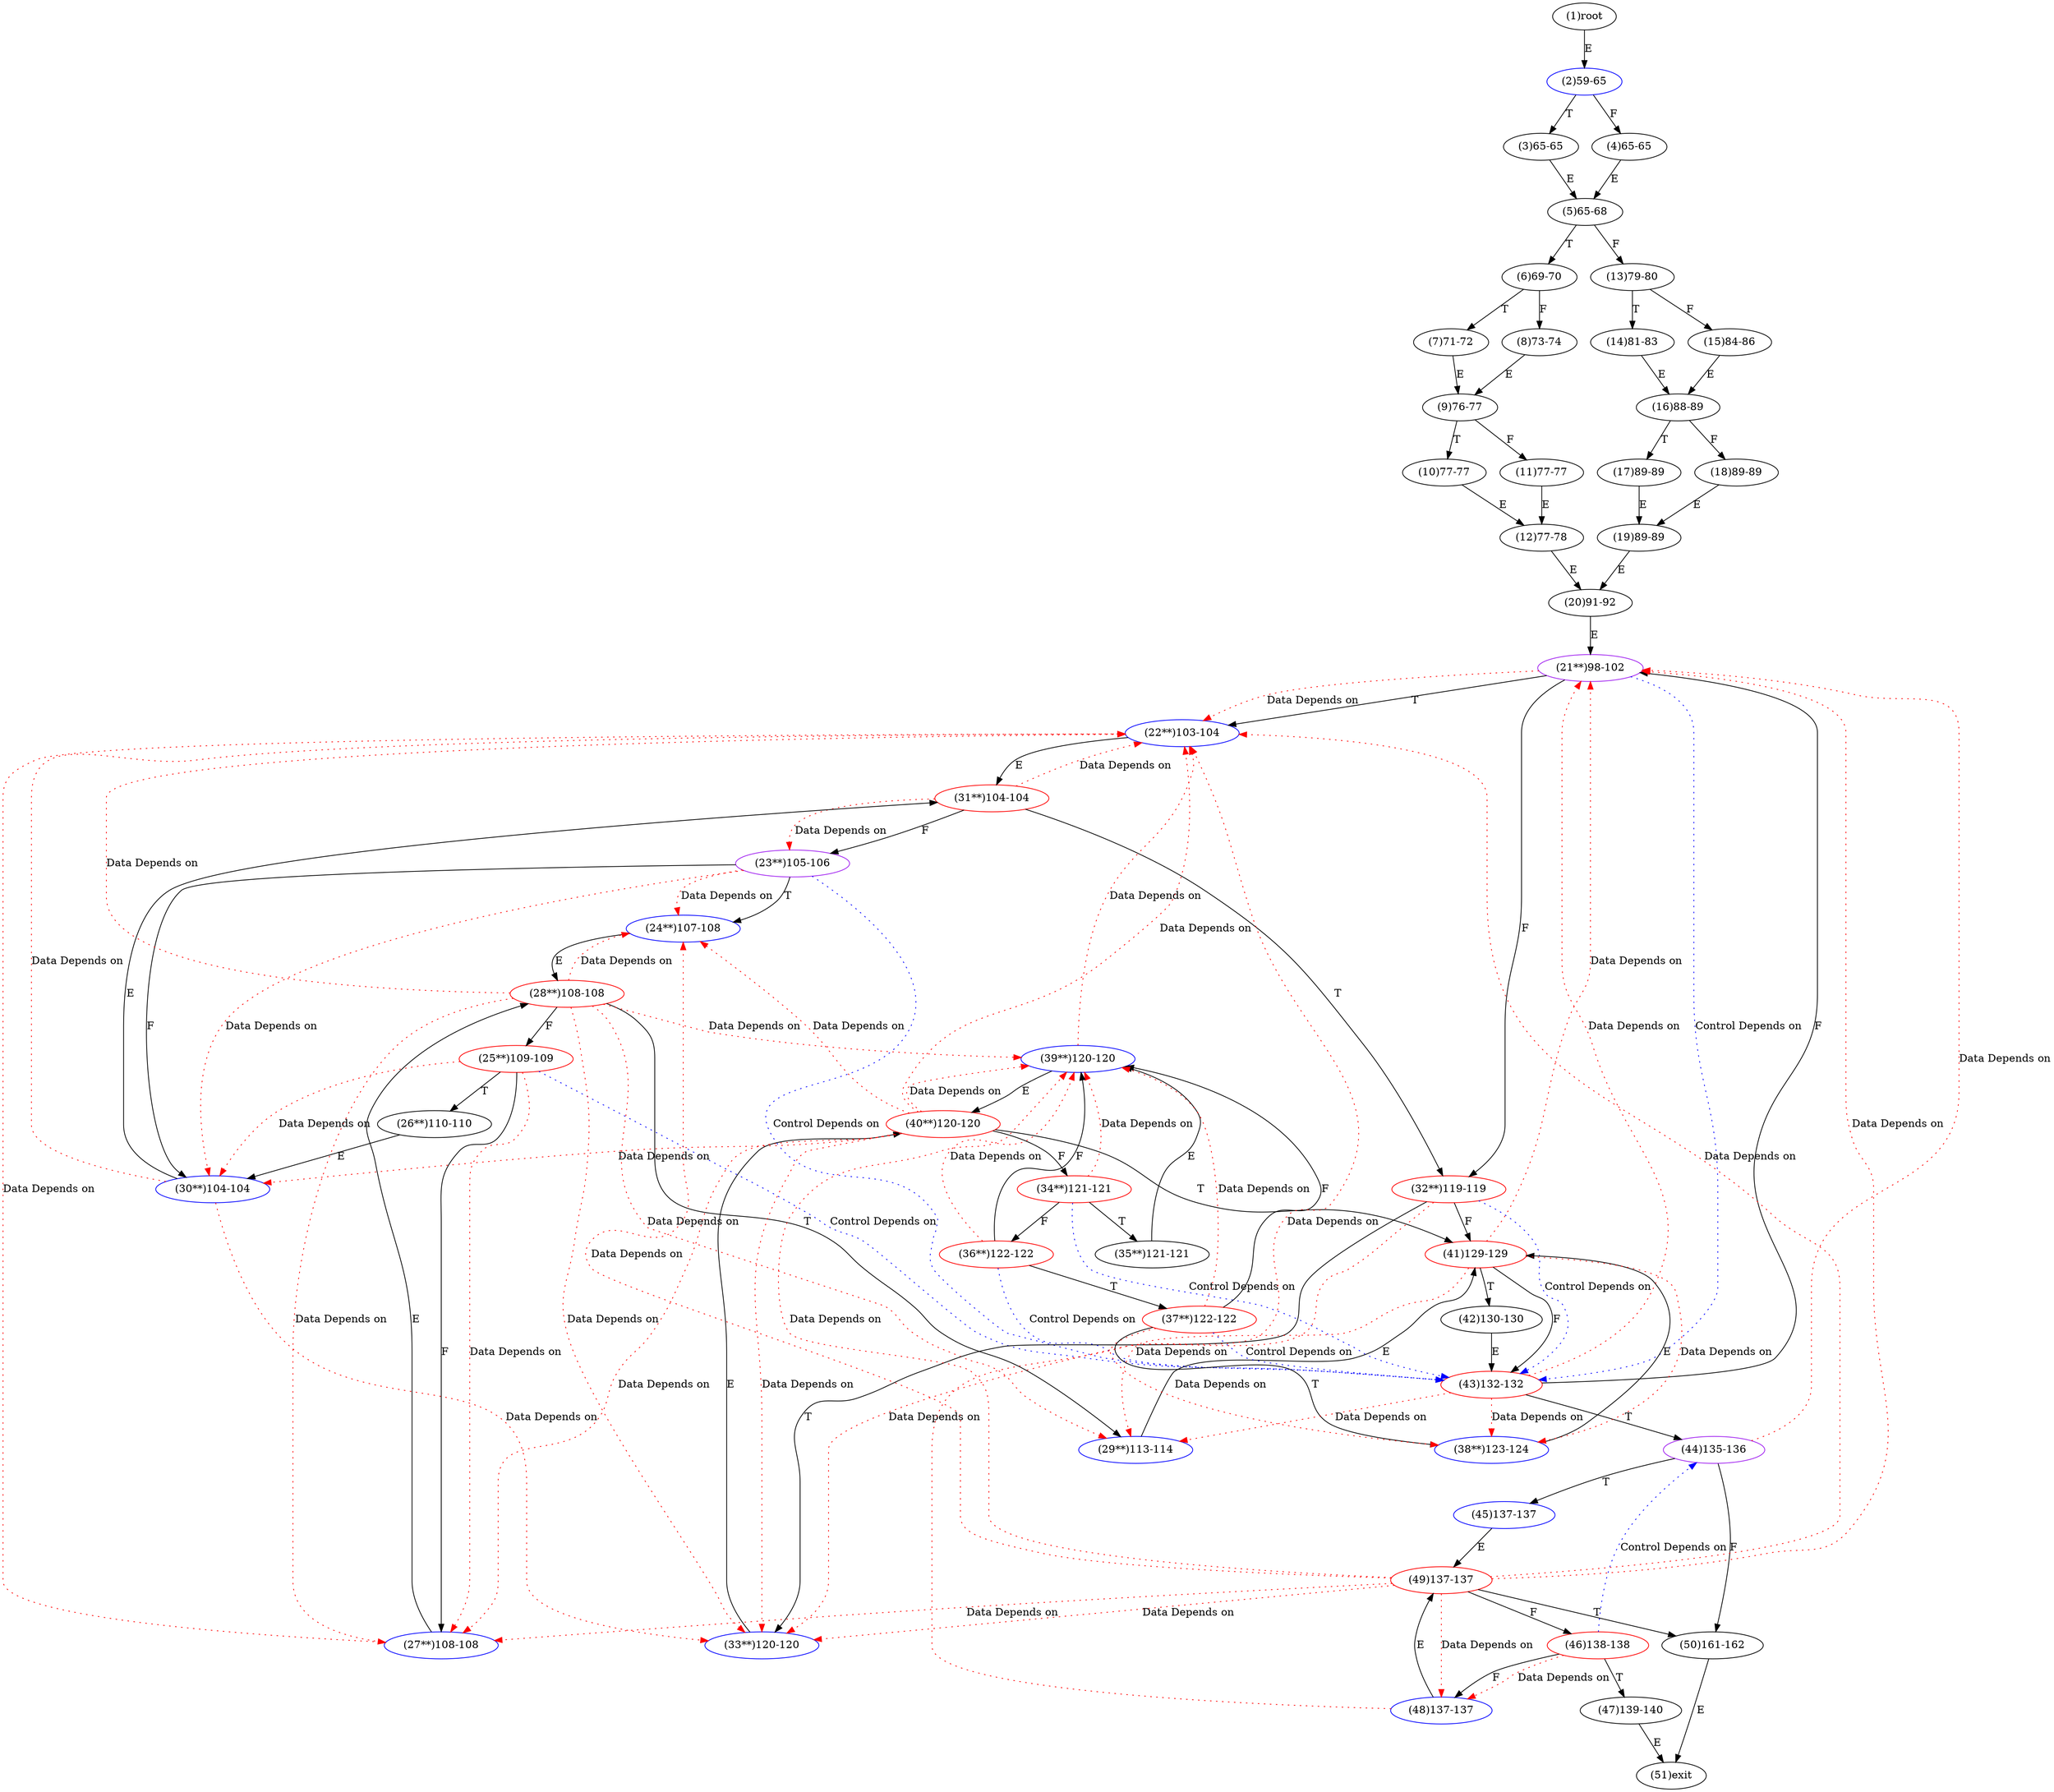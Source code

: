 digraph "" { 
1[ label="(1)root"];
2[ label="(2)59-65",color=blue];
3[ label="(3)65-65"];
4[ label="(4)65-65"];
5[ label="(5)65-68"];
6[ label="(6)69-70"];
7[ label="(7)71-72"];
8[ label="(8)73-74"];
9[ label="(9)76-77"];
10[ label="(10)77-77"];
11[ label="(11)77-77"];
12[ label="(12)77-78"];
13[ label="(13)79-80"];
14[ label="(14)81-83"];
15[ label="(15)84-86"];
17[ label="(17)89-89"];
16[ label="(16)88-89"];
19[ label="(19)89-89"];
18[ label="(18)89-89"];
21[ label="(21**)98-102",color=purple];
20[ label="(20)91-92"];
23[ label="(23**)105-106",color=purple];
22[ label="(22**)103-104",color=blue];
25[ label="(25**)109-109",color=red];
24[ label="(24**)107-108",color=blue];
27[ label="(27**)108-108",color=blue];
26[ label="(26**)110-110"];
29[ label="(29**)113-114",color=blue];
28[ label="(28**)108-108",color=red];
31[ label="(31**)104-104",color=red];
30[ label="(30**)104-104",color=blue];
34[ label="(34**)121-121",color=red];
35[ label="(35**)121-121"];
32[ label="(32**)119-119",color=red];
33[ label="(33**)120-120",color=blue];
38[ label="(38**)123-124",color=blue];
39[ label="(39**)120-120",color=blue];
36[ label="(36**)122-122",color=red];
37[ label="(37**)122-122",color=red];
42[ label="(42)130-130"];
43[ label="(43)132-132",color=red];
40[ label="(40**)120-120",color=red];
41[ label="(41)129-129",color=red];
46[ label="(46)138-138",color=red];
47[ label="(47)139-140"];
44[ label="(44)135-136",color=purple];
45[ label="(45)137-137",color=blue];
51[ label="(51)exit"];
50[ label="(50)161-162"];
49[ label="(49)137-137",color=red];
48[ label="(48)137-137",color=blue];
1->2[ label="E"];
2->4[ label="F"];
2->3[ label="T"];
3->5[ label="E"];
4->5[ label="E"];
5->13[ label="F"];
5->6[ label="T"];
6->8[ label="F"];
6->7[ label="T"];
7->9[ label="E"];
8->9[ label="E"];
9->11[ label="F"];
9->10[ label="T"];
10->12[ label="E"];
11->12[ label="E"];
12->20[ label="E"];
13->15[ label="F"];
13->14[ label="T"];
14->16[ label="E"];
15->16[ label="E"];
16->18[ label="F"];
16->17[ label="T"];
17->19[ label="E"];
18->19[ label="E"];
19->20[ label="E"];
20->21[ label="E"];
21->32[ label="F"];
21->22[ label="T"];
22->31[ label="E"];
23->30[ label="F"];
23->24[ label="T"];
24->28[ label="E"];
25->27[ label="F"];
25->26[ label="T"];
26->30[ label="E"];
27->28[ label="E"];
28->25[ label="F"];
28->29[ label="T"];
29->41[ label="E"];
30->31[ label="E"];
31->23[ label="F"];
31->32[ label="T"];
32->41[ label="F"];
32->33[ label="T"];
33->40[ label="E"];
34->36[ label="F"];
34->35[ label="T"];
35->39[ label="E"];
36->39[ label="F"];
36->37[ label="T"];
37->39[ label="F"];
37->38[ label="T"];
38->41[ label="E"];
39->40[ label="E"];
40->34[ label="F"];
40->41[ label="T"];
41->43[ label="F"];
41->42[ label="T"];
42->43[ label="E"];
43->21[ label="F"];
43->44[ label="T"];
44->50[ label="F"];
44->45[ label="T"];
45->49[ label="E"];
46->48[ label="F"];
46->47[ label="T"];
47->51[ label="E"];
48->49[ label="E"];
49->46[ label="F"];
49->50[ label="T"];
50->51[ label="E"];
21->22[ color="red" label="Data Depends on" style = dotted ];
21->43[ color="blue" label="Control Depends on" style = dotted ];
23->30[ color="red" label="Data Depends on" style = dotted ];
23->24[ color="red" label="Data Depends on" style = dotted ];
23->43[ color="blue" label="Control Depends on" style = dotted ];
25->43[ color="blue" label="Control Depends on" style = dotted ];
25->27[ color="red" label="Data Depends on" style = dotted ];
25->30[ color="red" label="Data Depends on" style = dotted ];
27->22[ color="red" label="Data Depends on" style = dotted ];
28->29[ color="red" label="Data Depends on" style = dotted ];
28->24[ color="red" label="Data Depends on" style = dotted ];
28->27[ color="red" label="Data Depends on" style = dotted ];
28->39[ color="red" label="Data Depends on" style = dotted ];
28->22[ color="red" label="Data Depends on" style = dotted ];
28->33[ color="red" label="Data Depends on" style = dotted ];
31->23[ color="red" label="Data Depends on" style = dotted ];
31->22[ color="red" label="Data Depends on" style = dotted ];
30->22[ color="red" label="Data Depends on" style = dotted ];
30->33[ color="red" label="Data Depends on" style = dotted ];
34->39[ color="red" label="Data Depends on" style = dotted ];
34->43[ color="blue" label="Control Depends on" style = dotted ];
32->33[ color="red" label="Data Depends on" style = dotted ];
32->43[ color="blue" label="Control Depends on" style = dotted ];
39->22[ color="red" label="Data Depends on" style = dotted ];
36->39[ color="red" label="Data Depends on" style = dotted ];
36->43[ color="blue" label="Control Depends on" style = dotted ];
37->39[ color="red" label="Data Depends on" style = dotted ];
37->38[ color="red" label="Data Depends on" style = dotted ];
37->43[ color="blue" label="Control Depends on" style = dotted ];
43->29[ color="red" label="Data Depends on" style = dotted ];
43->21[ color="red" label="Data Depends on" style = dotted ];
43->38[ color="red" label="Data Depends on" style = dotted ];
40->27[ color="red" label="Data Depends on" style = dotted ];
40->24[ color="red" label="Data Depends on" style = dotted ];
40->30[ color="red" label="Data Depends on" style = dotted ];
40->33[ color="red" label="Data Depends on" style = dotted ];
40->22[ color="red" label="Data Depends on" style = dotted ];
40->39[ color="red" label="Data Depends on" style = dotted ];
41->29[ color="red" label="Data Depends on" style = dotted ];
41->21[ color="red" label="Data Depends on" style = dotted ];
41->38[ color="red" label="Data Depends on" style = dotted ];
46->44[ color="blue" label="Control Depends on" style = dotted ];
46->48[ color="red" label="Data Depends on" style = dotted ];
44->21[ color="red" label="Data Depends on" style = dotted ];
49->48[ color="red" label="Data Depends on" style = dotted ];
49->33[ color="red" label="Data Depends on" style = dotted ];
49->22[ color="red" label="Data Depends on" style = dotted ];
49->21[ color="red" label="Data Depends on" style = dotted ];
49->39[ color="red" label="Data Depends on" style = dotted ];
49->27[ color="red" label="Data Depends on" style = dotted ];
49->24[ color="red" label="Data Depends on" style = dotted ];
48->22[ color="red" label="Data Depends on" style = dotted ];
}